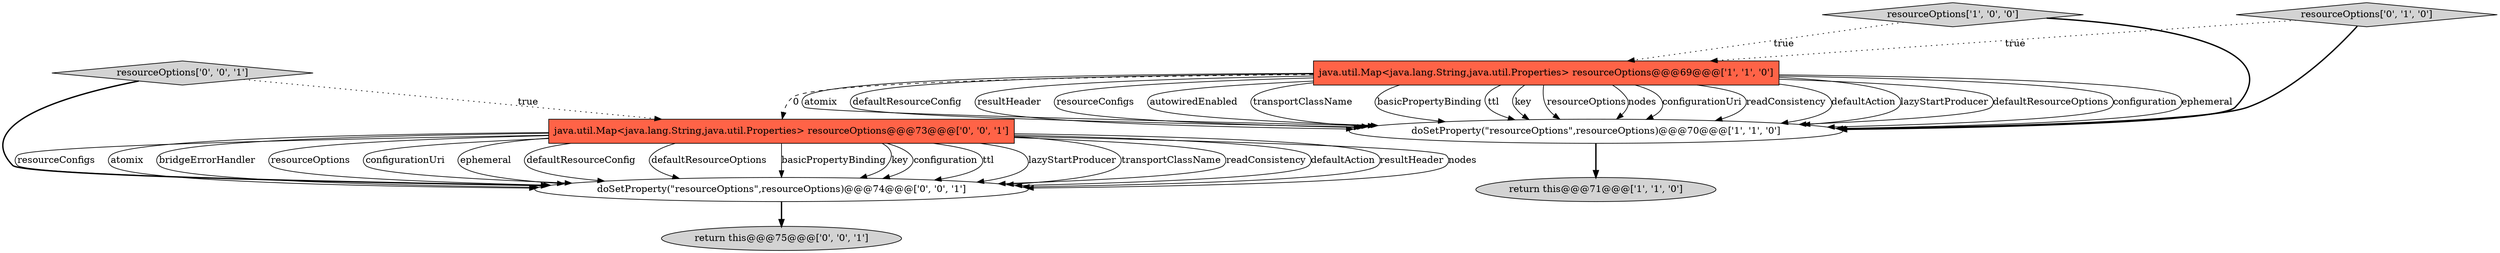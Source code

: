 digraph {
5 [style = filled, label = "doSetProperty(\"resourceOptions\",resourceOptions)@@@74@@@['0', '0', '1']", fillcolor = white, shape = ellipse image = "AAA0AAABBB3BBB"];
6 [style = filled, label = "resourceOptions['0', '0', '1']", fillcolor = lightgray, shape = diamond image = "AAA0AAABBB3BBB"];
7 [style = filled, label = "return this@@@75@@@['0', '0', '1']", fillcolor = lightgray, shape = ellipse image = "AAA0AAABBB3BBB"];
2 [style = filled, label = "doSetProperty(\"resourceOptions\",resourceOptions)@@@70@@@['1', '1', '0']", fillcolor = white, shape = ellipse image = "AAA0AAABBB1BBB"];
4 [style = filled, label = "resourceOptions['0', '1', '0']", fillcolor = lightgray, shape = diamond image = "AAA0AAABBB2BBB"];
1 [style = filled, label = "resourceOptions['1', '0', '0']", fillcolor = lightgray, shape = diamond image = "AAA0AAABBB1BBB"];
8 [style = filled, label = "java.util.Map<java.lang.String,java.util.Properties> resourceOptions@@@73@@@['0', '0', '1']", fillcolor = tomato, shape = box image = "AAA0AAABBB3BBB"];
3 [style = filled, label = "java.util.Map<java.lang.String,java.util.Properties> resourceOptions@@@69@@@['1', '1', '0']", fillcolor = tomato, shape = box image = "AAA0AAABBB1BBB"];
0 [style = filled, label = "return this@@@71@@@['1', '1', '0']", fillcolor = lightgray, shape = ellipse image = "AAA0AAABBB1BBB"];
3->2 [style = solid, label="ttl"];
3->2 [style = solid, label="key"];
8->5 [style = solid, label="lazyStartProducer"];
3->2 [style = solid, label="resourceOptions"];
8->5 [style = solid, label="transportClassName"];
8->5 [style = solid, label="readConsistency"];
3->2 [style = solid, label="nodes"];
3->2 [style = solid, label="configurationUri"];
8->5 [style = solid, label="defaultAction"];
3->2 [style = solid, label="readConsistency"];
4->2 [style = bold, label=""];
3->2 [style = solid, label="defaultAction"];
3->2 [style = solid, label="lazyStartProducer"];
3->2 [style = solid, label="defaultResourceOptions"];
8->5 [style = solid, label="resultHeader"];
1->3 [style = dotted, label="true"];
8->5 [style = solid, label="nodes"];
8->5 [style = solid, label="resourceConfigs"];
8->5 [style = solid, label="atomix"];
3->2 [style = solid, label="configuration"];
8->5 [style = solid, label="bridgeErrorHandler"];
8->5 [style = solid, label="resourceOptions"];
8->5 [style = solid, label="configurationUri"];
2->0 [style = bold, label=""];
6->5 [style = bold, label=""];
4->3 [style = dotted, label="true"];
3->2 [style = solid, label="ephemeral"];
8->5 [style = solid, label="ephemeral"];
8->5 [style = solid, label="defaultResourceConfig"];
3->2 [style = solid, label="atomix"];
3->2 [style = solid, label="defaultResourceConfig"];
6->8 [style = dotted, label="true"];
3->2 [style = solid, label="resultHeader"];
8->5 [style = solid, label="defaultResourceOptions"];
3->2 [style = solid, label="resourceConfigs"];
8->5 [style = solid, label="basicPropertyBinding"];
3->8 [style = dashed, label="0"];
5->7 [style = bold, label=""];
8->5 [style = solid, label="key"];
1->2 [style = bold, label=""];
3->2 [style = solid, label="autowiredEnabled"];
8->5 [style = solid, label="configuration"];
3->2 [style = solid, label="transportClassName"];
8->5 [style = solid, label="ttl"];
3->2 [style = solid, label="basicPropertyBinding"];
}
